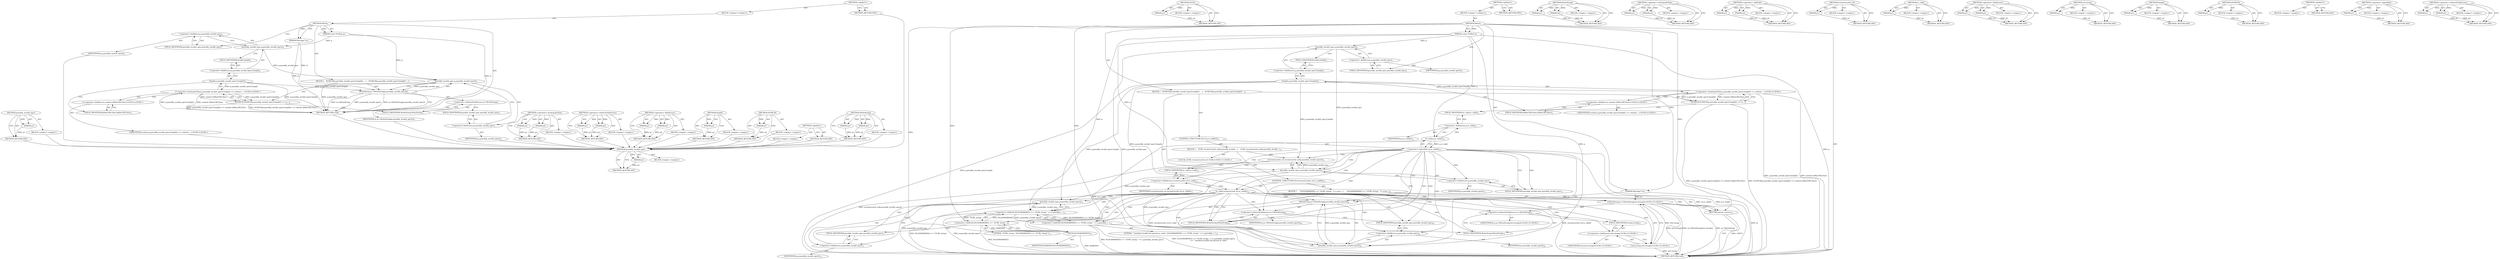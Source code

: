 digraph "&lt;operator&gt;.indirectFieldAccess" {
vulnerable_71 [label=<(METHOD,possibly_invalid_spec)>];
vulnerable_72 [label=<(PARAM,p1)>];
vulnerable_73 [label=<(BLOCK,&lt;empty&gt;,&lt;empty&gt;)>];
vulnerable_74 [label=<(METHOD_RETURN,ANY)>];
vulnerable_6 [label=<(METHOD,&lt;global&gt;)<SUB>1</SUB>>];
vulnerable_7 [label=<(BLOCK,&lt;empty&gt;,&lt;empty&gt;)<SUB>1</SUB>>];
vulnerable_8 [label=<(METHOD,Write)<SUB>1</SUB>>];
vulnerable_9 [label=<(PARAM,Message* m)<SUB>1</SUB>>];
vulnerable_10 [label=<(PARAM,const GURL&amp; p)<SUB>1</SUB>>];
vulnerable_11 [label=<(BLOCK,{
   DCHECK(p.possibly_invalid_spec().length() ...,{
   DCHECK(p.possibly_invalid_spec().length() ...)<SUB>1</SUB>>];
vulnerable_12 [label=<(DCHECK,DCHECK(p.possibly_invalid_spec().length() &lt;= co...)<SUB>2</SUB>>];
vulnerable_13 [label="<(&lt;operator&gt;.lessEqualsThan,p.possibly_invalid_spec().length() &lt;= content::...)<SUB>2</SUB>>"];
vulnerable_14 [label=<(length,p.possibly_invalid_spec().length())<SUB>2</SUB>>];
vulnerable_15 [label=<(&lt;operator&gt;.fieldAccess,p.possibly_invalid_spec().length)<SUB>2</SUB>>];
vulnerable_16 [label=<(possibly_invalid_spec,p.possibly_invalid_spec())<SUB>2</SUB>>];
vulnerable_17 [label=<(&lt;operator&gt;.fieldAccess,p.possibly_invalid_spec)<SUB>2</SUB>>];
vulnerable_18 [label=<(IDENTIFIER,p,p.possibly_invalid_spec())<SUB>2</SUB>>];
vulnerable_19 [label=<(FIELD_IDENTIFIER,possibly_invalid_spec,possibly_invalid_spec)<SUB>2</SUB>>];
vulnerable_20 [label=<(FIELD_IDENTIFIER,length,length)<SUB>2</SUB>>];
vulnerable_21 [label="<(&lt;operator&gt;.fieldAccess,content::kMaxURLChars)<SUB>2</SUB>>"];
vulnerable_22 [label="<(IDENTIFIER,content,p.possibly_invalid_spec().length() &lt;= content::...)<SUB>2</SUB>>"];
vulnerable_23 [label=<(FIELD_IDENTIFIER,kMaxURLChars,kMaxURLChars)<SUB>2</SUB>>];
vulnerable_24 [label=<(WriteString,m-&gt;WriteString(p.possibly_invalid_spec()))<SUB>3</SUB>>];
vulnerable_25 [label=<(&lt;operator&gt;.indirectFieldAccess,m-&gt;WriteString)<SUB>3</SUB>>];
vulnerable_26 [label=<(IDENTIFIER,m,m-&gt;WriteString(p.possibly_invalid_spec()))<SUB>3</SUB>>];
vulnerable_27 [label=<(FIELD_IDENTIFIER,WriteString,WriteString)<SUB>3</SUB>>];
vulnerable_28 [label=<(possibly_invalid_spec,p.possibly_invalid_spec())<SUB>3</SUB>>];
vulnerable_29 [label=<(&lt;operator&gt;.fieldAccess,p.possibly_invalid_spec)<SUB>3</SUB>>];
vulnerable_30 [label=<(IDENTIFIER,p,p.possibly_invalid_spec())<SUB>3</SUB>>];
vulnerable_31 [label=<(FIELD_IDENTIFIER,possibly_invalid_spec,possibly_invalid_spec)<SUB>3</SUB>>];
vulnerable_32 [label=<(METHOD_RETURN,void)<SUB>1</SUB>>];
vulnerable_34 [label=<(METHOD_RETURN,ANY)<SUB>1</SUB>>];
vulnerable_57 [label=<(METHOD,&lt;operator&gt;.lessEqualsThan)>];
vulnerable_58 [label=<(PARAM,p1)>];
vulnerable_59 [label=<(PARAM,p2)>];
vulnerable_60 [label=<(BLOCK,&lt;empty&gt;,&lt;empty&gt;)>];
vulnerable_61 [label=<(METHOD_RETURN,ANY)>];
vulnerable_80 [label=<(METHOD,&lt;operator&gt;.indirectFieldAccess)>];
vulnerable_81 [label=<(PARAM,p1)>];
vulnerable_82 [label=<(PARAM,p2)>];
vulnerable_83 [label=<(BLOCK,&lt;empty&gt;,&lt;empty&gt;)>];
vulnerable_84 [label=<(METHOD_RETURN,ANY)>];
vulnerable_66 [label=<(METHOD,&lt;operator&gt;.fieldAccess)>];
vulnerable_67 [label=<(PARAM,p1)>];
vulnerable_68 [label=<(PARAM,p2)>];
vulnerable_69 [label=<(BLOCK,&lt;empty&gt;,&lt;empty&gt;)>];
vulnerable_70 [label=<(METHOD_RETURN,ANY)>];
vulnerable_62 [label=<(METHOD,length)>];
vulnerable_63 [label=<(PARAM,p1)>];
vulnerable_64 [label=<(BLOCK,&lt;empty&gt;,&lt;empty&gt;)>];
vulnerable_65 [label=<(METHOD_RETURN,ANY)>];
vulnerable_53 [label=<(METHOD,DCHECK)>];
vulnerable_54 [label=<(PARAM,p1)>];
vulnerable_55 [label=<(BLOCK,&lt;empty&gt;,&lt;empty&gt;)>];
vulnerable_56 [label=<(METHOD_RETURN,ANY)>];
vulnerable_47 [label=<(METHOD,&lt;global&gt;)<SUB>1</SUB>>];
vulnerable_48 [label=<(BLOCK,&lt;empty&gt;,&lt;empty&gt;)>];
vulnerable_49 [label=<(METHOD_RETURN,ANY)>];
vulnerable_75 [label=<(METHOD,WriteString)>];
vulnerable_76 [label=<(PARAM,p1)>];
vulnerable_77 [label=<(PARAM,p2)>];
vulnerable_78 [label=<(BLOCK,&lt;empty&gt;,&lt;empty&gt;)>];
vulnerable_79 [label=<(METHOD_RETURN,ANY)>];
fixed_114 [label=<(METHOD,possibly_invalid_spec)>];
fixed_115 [label=<(PARAM,p1)>];
fixed_116 [label=<(BLOCK,&lt;empty&gt;,&lt;empty&gt;)>];
fixed_117 [label=<(METHOD_RETURN,ANY)>];
fixed_135 [label=<(METHOD,DLOG)>];
fixed_136 [label=<(PARAM,p1)>];
fixed_137 [label=<(BLOCK,&lt;empty&gt;,&lt;empty&gt;)>];
fixed_138 [label=<(METHOD_RETURN,ANY)>];
fixed_6 [label=<(METHOD,&lt;global&gt;)<SUB>1</SUB>>];
fixed_7 [label=<(BLOCK,&lt;empty&gt;,&lt;empty&gt;)<SUB>1</SUB>>];
fixed_8 [label=<(METHOD,Write)<SUB>1</SUB>>];
fixed_9 [label=<(PARAM,Message* m)<SUB>1</SUB>>];
fixed_10 [label=<(PARAM,const GURL&amp; p)<SUB>1</SUB>>];
fixed_11 [label=<(BLOCK,{
   DCHECK(p.possibly_invalid_spec().length() ...,{
   DCHECK(p.possibly_invalid_spec().length() ...)<SUB>1</SUB>>];
fixed_12 [label=<(DCHECK,DCHECK(p.possibly_invalid_spec().length() &lt;= co...)<SUB>2</SUB>>];
fixed_13 [label="<(&lt;operator&gt;.lessEqualsThan,p.possibly_invalid_spec().length() &lt;= content::...)<SUB>2</SUB>>"];
fixed_14 [label=<(length,p.possibly_invalid_spec().length())<SUB>2</SUB>>];
fixed_15 [label=<(&lt;operator&gt;.fieldAccess,p.possibly_invalid_spec().length)<SUB>2</SUB>>];
fixed_16 [label=<(possibly_invalid_spec,p.possibly_invalid_spec())<SUB>2</SUB>>];
fixed_17 [label=<(&lt;operator&gt;.fieldAccess,p.possibly_invalid_spec)<SUB>2</SUB>>];
fixed_18 [label=<(IDENTIFIER,p,p.possibly_invalid_spec())<SUB>2</SUB>>];
fixed_19 [label=<(FIELD_IDENTIFIER,possibly_invalid_spec,possibly_invalid_spec)<SUB>2</SUB>>];
fixed_20 [label=<(FIELD_IDENTIFIER,length,length)<SUB>2</SUB>>];
fixed_21 [label="<(&lt;operator&gt;.fieldAccess,content::kMaxURLChars)<SUB>2</SUB>>"];
fixed_22 [label="<(IDENTIFIER,content,p.possibly_invalid_spec().length() &lt;= content::...)<SUB>2</SUB>>"];
fixed_23 [label=<(FIELD_IDENTIFIER,kMaxURLChars,kMaxURLChars)<SUB>2</SUB>>];
fixed_24 [label=<(CONTROL_STRUCTURE,IF,if (!p.is_valid()))<SUB>10</SUB>>];
fixed_25 [label=<(&lt;operator&gt;.logicalNot,!p.is_valid())<SUB>10</SUB>>];
fixed_26 [label=<(is_valid,p.is_valid())<SUB>10</SUB>>];
fixed_27 [label=<(&lt;operator&gt;.fieldAccess,p.is_valid)<SUB>10</SUB>>];
fixed_28 [label=<(IDENTIFIER,p,p.is_valid())<SUB>10</SUB>>];
fixed_29 [label=<(FIELD_IDENTIFIER,is_valid,is_valid)<SUB>10</SUB>>];
fixed_30 [label=<(BLOCK,{
    GURL reconstructed_url(p.possibly_invalid...,{
    GURL reconstructed_url(p.possibly_invalid...)<SUB>10</SUB>>];
fixed_31 [label="<(LOCAL,GURL reconstructed_url: GURL)<SUB>11</SUB>>"];
fixed_32 [label=<(reconstructed_url,reconstructed_url(p.possibly_invalid_spec()))<SUB>11</SUB>>];
fixed_33 [label=<(possibly_invalid_spec,p.possibly_invalid_spec())<SUB>11</SUB>>];
fixed_34 [label=<(&lt;operator&gt;.fieldAccess,p.possibly_invalid_spec)<SUB>11</SUB>>];
fixed_35 [label=<(IDENTIFIER,p,p.possibly_invalid_spec())<SUB>11</SUB>>];
fixed_36 [label=<(FIELD_IDENTIFIER,possibly_invalid_spec,possibly_invalid_spec)<SUB>11</SUB>>];
fixed_37 [label=<(CONTROL_STRUCTURE,IF,if (reconstructed_url.is_valid()))<SUB>12</SUB>>];
fixed_38 [label=<(is_valid,reconstructed_url.is_valid())<SUB>12</SUB>>];
fixed_39 [label=<(&lt;operator&gt;.fieldAccess,reconstructed_url.is_valid)<SUB>12</SUB>>];
fixed_40 [label=<(IDENTIFIER,reconstructed_url,reconstructed_url.is_valid())<SUB>12</SUB>>];
fixed_41 [label=<(FIELD_IDENTIFIER,is_valid,is_valid)<SUB>12</SUB>>];
fixed_42 [label=<(BLOCK,{
      DLOG(WARNING) &lt;&lt; &quot;GURL string &quot; &lt;&lt; p.po...,{
      DLOG(WARNING) &lt;&lt; &quot;GURL string &quot; &lt;&lt; p.po...)<SUB>12</SUB>>];
fixed_43 [label=<(&lt;operator&gt;.shiftLeft,DLOG(WARNING) &lt;&lt; &quot;GURL string &quot; &lt;&lt; p.possibly_i...)<SUB>13</SUB>>];
fixed_44 [label=<(&lt;operator&gt;.shiftLeft,DLOG(WARNING) &lt;&lt; &quot;GURL string &quot; &lt;&lt; p.possibly_i...)<SUB>13</SUB>>];
fixed_45 [label=<(&lt;operator&gt;.shiftLeft,DLOG(WARNING) &lt;&lt; &quot;GURL string &quot;)<SUB>13</SUB>>];
fixed_46 [label=<(DLOG,DLOG(WARNING))<SUB>13</SUB>>];
fixed_47 [label=<(IDENTIFIER,WARNING,DLOG(WARNING))<SUB>13</SUB>>];
fixed_48 [label=<(LITERAL,&quot;GURL string &quot;,DLOG(WARNING) &lt;&lt; &quot;GURL string &quot;)<SUB>13</SUB>>];
fixed_49 [label=<(possibly_invalid_spec,p.possibly_invalid_spec())<SUB>13</SUB>>];
fixed_50 [label=<(&lt;operator&gt;.fieldAccess,p.possibly_invalid_spec)<SUB>13</SUB>>];
fixed_51 [label=<(IDENTIFIER,p,p.possibly_invalid_spec())<SUB>13</SUB>>];
fixed_52 [label=<(FIELD_IDENTIFIER,possibly_invalid_spec,possibly_invalid_spec)<SUB>13</SUB>>];
fixed_53 [label=<(LITERAL,&quot; (marked invalid) but parsed as valid.&quot;,DLOG(WARNING) &lt;&lt; &quot;GURL string &quot; &lt;&lt; p.possibly_i...)<SUB>14</SUB>>];
fixed_54 [label="<(WriteString,m-&gt;WriteString(std::string()))<SUB>15</SUB>>"];
fixed_55 [label=<(&lt;operator&gt;.indirectFieldAccess,m-&gt;WriteString)<SUB>15</SUB>>];
fixed_56 [label="<(IDENTIFIER,m,m-&gt;WriteString(std::string()))<SUB>15</SUB>>"];
fixed_57 [label=<(FIELD_IDENTIFIER,WriteString,WriteString)<SUB>15</SUB>>];
fixed_58 [label="<(std.string,std::string())<SUB>15</SUB>>"];
fixed_59 [label="<(&lt;operator&gt;.fieldAccess,std::string)<SUB>15</SUB>>"];
fixed_60 [label="<(IDENTIFIER,std,std::string())<SUB>15</SUB>>"];
fixed_61 [label=<(FIELD_IDENTIFIER,string,string)<SUB>15</SUB>>];
fixed_62 [label=<(RETURN,return;,return;)<SUB>16</SUB>>];
fixed_63 [label=<(WriteString,m-&gt;WriteString(p.possibly_invalid_spec()))<SUB>20</SUB>>];
fixed_64 [label=<(&lt;operator&gt;.indirectFieldAccess,m-&gt;WriteString)<SUB>20</SUB>>];
fixed_65 [label=<(IDENTIFIER,m,m-&gt;WriteString(p.possibly_invalid_spec()))<SUB>20</SUB>>];
fixed_66 [label=<(FIELD_IDENTIFIER,WriteString,WriteString)<SUB>20</SUB>>];
fixed_67 [label=<(possibly_invalid_spec,p.possibly_invalid_spec())<SUB>20</SUB>>];
fixed_68 [label=<(&lt;operator&gt;.fieldAccess,p.possibly_invalid_spec)<SUB>20</SUB>>];
fixed_69 [label=<(IDENTIFIER,p,p.possibly_invalid_spec())<SUB>20</SUB>>];
fixed_70 [label=<(FIELD_IDENTIFIER,possibly_invalid_spec,possibly_invalid_spec)<SUB>20</SUB>>];
fixed_71 [label=<(METHOD_RETURN,void)<SUB>1</SUB>>];
fixed_73 [label=<(METHOD_RETURN,ANY)<SUB>1</SUB>>];
fixed_139 [label=<(METHOD,WriteString)>];
fixed_140 [label=<(PARAM,p1)>];
fixed_141 [label=<(PARAM,p2)>];
fixed_142 [label=<(BLOCK,&lt;empty&gt;,&lt;empty&gt;)>];
fixed_143 [label=<(METHOD_RETURN,ANY)>];
fixed_100 [label=<(METHOD,&lt;operator&gt;.lessEqualsThan)>];
fixed_101 [label=<(PARAM,p1)>];
fixed_102 [label=<(PARAM,p2)>];
fixed_103 [label=<(BLOCK,&lt;empty&gt;,&lt;empty&gt;)>];
fixed_104 [label=<(METHOD_RETURN,ANY)>];
fixed_130 [label=<(METHOD,&lt;operator&gt;.shiftLeft)>];
fixed_131 [label=<(PARAM,p1)>];
fixed_132 [label=<(PARAM,p2)>];
fixed_133 [label=<(BLOCK,&lt;empty&gt;,&lt;empty&gt;)>];
fixed_134 [label=<(METHOD_RETURN,ANY)>];
fixed_126 [label=<(METHOD,reconstructed_url)>];
fixed_127 [label=<(PARAM,p1)>];
fixed_128 [label=<(BLOCK,&lt;empty&gt;,&lt;empty&gt;)>];
fixed_129 [label=<(METHOD_RETURN,ANY)>];
fixed_122 [label=<(METHOD,is_valid)>];
fixed_123 [label=<(PARAM,p1)>];
fixed_124 [label=<(BLOCK,&lt;empty&gt;,&lt;empty&gt;)>];
fixed_125 [label=<(METHOD_RETURN,ANY)>];
fixed_109 [label=<(METHOD,&lt;operator&gt;.fieldAccess)>];
fixed_110 [label=<(PARAM,p1)>];
fixed_111 [label=<(PARAM,p2)>];
fixed_112 [label=<(BLOCK,&lt;empty&gt;,&lt;empty&gt;)>];
fixed_113 [label=<(METHOD_RETURN,ANY)>];
fixed_149 [label=<(METHOD,std.string)>];
fixed_150 [label=<(PARAM,p1)>];
fixed_151 [label=<(BLOCK,&lt;empty&gt;,&lt;empty&gt;)>];
fixed_152 [label=<(METHOD_RETURN,ANY)>];
fixed_105 [label=<(METHOD,length)>];
fixed_106 [label=<(PARAM,p1)>];
fixed_107 [label=<(BLOCK,&lt;empty&gt;,&lt;empty&gt;)>];
fixed_108 [label=<(METHOD_RETURN,ANY)>];
fixed_96 [label=<(METHOD,DCHECK)>];
fixed_97 [label=<(PARAM,p1)>];
fixed_98 [label=<(BLOCK,&lt;empty&gt;,&lt;empty&gt;)>];
fixed_99 [label=<(METHOD_RETURN,ANY)>];
fixed_90 [label=<(METHOD,&lt;global&gt;)<SUB>1</SUB>>];
fixed_91 [label=<(BLOCK,&lt;empty&gt;,&lt;empty&gt;)>];
fixed_92 [label=<(METHOD_RETURN,ANY)>];
fixed_118 [label=<(METHOD,&lt;operator&gt;.logicalNot)>];
fixed_119 [label=<(PARAM,p1)>];
fixed_120 [label=<(BLOCK,&lt;empty&gt;,&lt;empty&gt;)>];
fixed_121 [label=<(METHOD_RETURN,ANY)>];
fixed_144 [label=<(METHOD,&lt;operator&gt;.indirectFieldAccess)>];
fixed_145 [label=<(PARAM,p1)>];
fixed_146 [label=<(PARAM,p2)>];
fixed_147 [label=<(BLOCK,&lt;empty&gt;,&lt;empty&gt;)>];
fixed_148 [label=<(METHOD_RETURN,ANY)>];
vulnerable_71 -> vulnerable_72  [key=0, label="AST: "];
vulnerable_71 -> vulnerable_72  [key=1, label="DDG: "];
vulnerable_71 -> vulnerable_73  [key=0, label="AST: "];
vulnerable_71 -> vulnerable_74  [key=0, label="AST: "];
vulnerable_71 -> vulnerable_74  [key=1, label="CFG: "];
vulnerable_72 -> vulnerable_74  [key=0, label="DDG: p1"];
vulnerable_73 -> fixed_114  [key=0];
vulnerable_74 -> fixed_114  [key=0];
vulnerable_6 -> vulnerable_7  [key=0, label="AST: "];
vulnerable_6 -> vulnerable_34  [key=0, label="AST: "];
vulnerable_6 -> vulnerable_34  [key=1, label="CFG: "];
vulnerable_7 -> vulnerable_8  [key=0, label="AST: "];
vulnerable_8 -> vulnerable_9  [key=0, label="AST: "];
vulnerable_8 -> vulnerable_9  [key=1, label="DDG: "];
vulnerable_8 -> vulnerable_10  [key=0, label="AST: "];
vulnerable_8 -> vulnerable_10  [key=1, label="DDG: "];
vulnerable_8 -> vulnerable_11  [key=0, label="AST: "];
vulnerable_8 -> vulnerable_32  [key=0, label="AST: "];
vulnerable_8 -> vulnerable_19  [key=0, label="CFG: "];
vulnerable_9 -> vulnerable_32  [key=0, label="DDG: m"];
vulnerable_9 -> vulnerable_24  [key=0, label="DDG: m"];
vulnerable_10 -> vulnerable_32  [key=0, label="DDG: p"];
vulnerable_10 -> vulnerable_28  [key=0, label="DDG: p"];
vulnerable_10 -> vulnerable_16  [key=0, label="DDG: p"];
vulnerable_11 -> vulnerable_12  [key=0, label="AST: "];
vulnerable_11 -> vulnerable_24  [key=0, label="AST: "];
vulnerable_12 -> vulnerable_13  [key=0, label="AST: "];
vulnerable_12 -> vulnerable_27  [key=0, label="CFG: "];
vulnerable_12 -> vulnerable_32  [key=0, label="DDG: p.possibly_invalid_spec().length() &lt;= content::kMaxURLChars"];
vulnerable_12 -> vulnerable_32  [key=1, label="DDG: DCHECK(p.possibly_invalid_spec().length() &lt;= content::kMaxURLChars)"];
vulnerable_13 -> vulnerable_14  [key=0, label="AST: "];
vulnerable_13 -> vulnerable_21  [key=0, label="AST: "];
vulnerable_13 -> vulnerable_12  [key=0, label="CFG: "];
vulnerable_13 -> vulnerable_12  [key=1, label="DDG: p.possibly_invalid_spec().length()"];
vulnerable_13 -> vulnerable_12  [key=2, label="DDG: content::kMaxURLChars"];
vulnerable_13 -> vulnerable_32  [key=0, label="DDG: p.possibly_invalid_spec().length()"];
vulnerable_13 -> vulnerable_32  [key=1, label="DDG: content::kMaxURLChars"];
vulnerable_14 -> vulnerable_15  [key=0, label="AST: "];
vulnerable_14 -> vulnerable_23  [key=0, label="CFG: "];
vulnerable_14 -> vulnerable_32  [key=0, label="DDG: p.possibly_invalid_spec().length"];
vulnerable_14 -> vulnerable_24  [key=0, label="DDG: p.possibly_invalid_spec().length"];
vulnerable_14 -> vulnerable_13  [key=0, label="DDG: p.possibly_invalid_spec().length"];
vulnerable_15 -> vulnerable_16  [key=0, label="AST: "];
vulnerable_15 -> vulnerable_20  [key=0, label="AST: "];
vulnerable_15 -> vulnerable_14  [key=0, label="CFG: "];
vulnerable_16 -> vulnerable_17  [key=0, label="AST: "];
vulnerable_16 -> vulnerable_20  [key=0, label="CFG: "];
vulnerable_16 -> vulnerable_28  [key=0, label="DDG: p.possibly_invalid_spec"];
vulnerable_17 -> vulnerable_18  [key=0, label="AST: "];
vulnerable_17 -> vulnerable_19  [key=0, label="AST: "];
vulnerable_17 -> vulnerable_16  [key=0, label="CFG: "];
vulnerable_18 -> fixed_114  [key=0];
vulnerable_19 -> vulnerable_17  [key=0, label="CFG: "];
vulnerable_20 -> vulnerable_15  [key=0, label="CFG: "];
vulnerable_21 -> vulnerable_22  [key=0, label="AST: "];
vulnerable_21 -> vulnerable_23  [key=0, label="AST: "];
vulnerable_21 -> vulnerable_13  [key=0, label="CFG: "];
vulnerable_22 -> fixed_114  [key=0];
vulnerable_23 -> vulnerable_21  [key=0, label="CFG: "];
vulnerable_24 -> vulnerable_25  [key=0, label="AST: "];
vulnerable_24 -> vulnerable_28  [key=0, label="AST: "];
vulnerable_24 -> vulnerable_32  [key=0, label="CFG: "];
vulnerable_24 -> vulnerable_32  [key=1, label="DDG: m-&gt;WriteString"];
vulnerable_24 -> vulnerable_32  [key=2, label="DDG: p.possibly_invalid_spec()"];
vulnerable_24 -> vulnerable_32  [key=3, label="DDG: m-&gt;WriteString(p.possibly_invalid_spec())"];
vulnerable_25 -> vulnerable_26  [key=0, label="AST: "];
vulnerable_25 -> vulnerable_27  [key=0, label="AST: "];
vulnerable_25 -> vulnerable_31  [key=0, label="CFG: "];
vulnerable_26 -> fixed_114  [key=0];
vulnerable_27 -> vulnerable_25  [key=0, label="CFG: "];
vulnerable_28 -> vulnerable_29  [key=0, label="AST: "];
vulnerable_28 -> vulnerable_24  [key=0, label="CFG: "];
vulnerable_28 -> vulnerable_24  [key=1, label="DDG: p.possibly_invalid_spec"];
vulnerable_28 -> vulnerable_32  [key=0, label="DDG: p.possibly_invalid_spec"];
vulnerable_29 -> vulnerable_30  [key=0, label="AST: "];
vulnerable_29 -> vulnerable_31  [key=0, label="AST: "];
vulnerable_29 -> vulnerable_28  [key=0, label="CFG: "];
vulnerable_30 -> fixed_114  [key=0];
vulnerable_31 -> vulnerable_29  [key=0, label="CFG: "];
vulnerable_32 -> fixed_114  [key=0];
vulnerable_34 -> fixed_114  [key=0];
vulnerable_57 -> vulnerable_58  [key=0, label="AST: "];
vulnerable_57 -> vulnerable_58  [key=1, label="DDG: "];
vulnerable_57 -> vulnerable_60  [key=0, label="AST: "];
vulnerable_57 -> vulnerable_59  [key=0, label="AST: "];
vulnerable_57 -> vulnerable_59  [key=1, label="DDG: "];
vulnerable_57 -> vulnerable_61  [key=0, label="AST: "];
vulnerable_57 -> vulnerable_61  [key=1, label="CFG: "];
vulnerable_58 -> vulnerable_61  [key=0, label="DDG: p1"];
vulnerable_59 -> vulnerable_61  [key=0, label="DDG: p2"];
vulnerable_60 -> fixed_114  [key=0];
vulnerable_61 -> fixed_114  [key=0];
vulnerable_80 -> vulnerable_81  [key=0, label="AST: "];
vulnerable_80 -> vulnerable_81  [key=1, label="DDG: "];
vulnerable_80 -> vulnerable_83  [key=0, label="AST: "];
vulnerable_80 -> vulnerable_82  [key=0, label="AST: "];
vulnerable_80 -> vulnerable_82  [key=1, label="DDG: "];
vulnerable_80 -> vulnerable_84  [key=0, label="AST: "];
vulnerable_80 -> vulnerable_84  [key=1, label="CFG: "];
vulnerable_81 -> vulnerable_84  [key=0, label="DDG: p1"];
vulnerable_82 -> vulnerable_84  [key=0, label="DDG: p2"];
vulnerable_83 -> fixed_114  [key=0];
vulnerable_84 -> fixed_114  [key=0];
vulnerable_66 -> vulnerable_67  [key=0, label="AST: "];
vulnerable_66 -> vulnerable_67  [key=1, label="DDG: "];
vulnerable_66 -> vulnerable_69  [key=0, label="AST: "];
vulnerable_66 -> vulnerable_68  [key=0, label="AST: "];
vulnerable_66 -> vulnerable_68  [key=1, label="DDG: "];
vulnerable_66 -> vulnerable_70  [key=0, label="AST: "];
vulnerable_66 -> vulnerable_70  [key=1, label="CFG: "];
vulnerable_67 -> vulnerable_70  [key=0, label="DDG: p1"];
vulnerable_68 -> vulnerable_70  [key=0, label="DDG: p2"];
vulnerable_69 -> fixed_114  [key=0];
vulnerable_70 -> fixed_114  [key=0];
vulnerable_62 -> vulnerable_63  [key=0, label="AST: "];
vulnerable_62 -> vulnerable_63  [key=1, label="DDG: "];
vulnerable_62 -> vulnerable_64  [key=0, label="AST: "];
vulnerable_62 -> vulnerable_65  [key=0, label="AST: "];
vulnerable_62 -> vulnerable_65  [key=1, label="CFG: "];
vulnerable_63 -> vulnerable_65  [key=0, label="DDG: p1"];
vulnerable_64 -> fixed_114  [key=0];
vulnerable_65 -> fixed_114  [key=0];
vulnerable_53 -> vulnerable_54  [key=0, label="AST: "];
vulnerable_53 -> vulnerable_54  [key=1, label="DDG: "];
vulnerable_53 -> vulnerable_55  [key=0, label="AST: "];
vulnerable_53 -> vulnerable_56  [key=0, label="AST: "];
vulnerable_53 -> vulnerable_56  [key=1, label="CFG: "];
vulnerable_54 -> vulnerable_56  [key=0, label="DDG: p1"];
vulnerable_55 -> fixed_114  [key=0];
vulnerable_56 -> fixed_114  [key=0];
vulnerable_47 -> vulnerable_48  [key=0, label="AST: "];
vulnerable_47 -> vulnerable_49  [key=0, label="AST: "];
vulnerable_47 -> vulnerable_49  [key=1, label="CFG: "];
vulnerable_48 -> fixed_114  [key=0];
vulnerable_49 -> fixed_114  [key=0];
vulnerable_75 -> vulnerable_76  [key=0, label="AST: "];
vulnerable_75 -> vulnerable_76  [key=1, label="DDG: "];
vulnerable_75 -> vulnerable_78  [key=0, label="AST: "];
vulnerable_75 -> vulnerable_77  [key=0, label="AST: "];
vulnerable_75 -> vulnerable_77  [key=1, label="DDG: "];
vulnerable_75 -> vulnerable_79  [key=0, label="AST: "];
vulnerable_75 -> vulnerable_79  [key=1, label="CFG: "];
vulnerable_76 -> vulnerable_79  [key=0, label="DDG: p1"];
vulnerable_77 -> vulnerable_79  [key=0, label="DDG: p2"];
vulnerable_78 -> fixed_114  [key=0];
vulnerable_79 -> fixed_114  [key=0];
fixed_114 -> fixed_115  [key=0, label="AST: "];
fixed_114 -> fixed_115  [key=1, label="DDG: "];
fixed_114 -> fixed_116  [key=0, label="AST: "];
fixed_114 -> fixed_117  [key=0, label="AST: "];
fixed_114 -> fixed_117  [key=1, label="CFG: "];
fixed_115 -> fixed_117  [key=0, label="DDG: p1"];
fixed_135 -> fixed_136  [key=0, label="AST: "];
fixed_135 -> fixed_136  [key=1, label="DDG: "];
fixed_135 -> fixed_137  [key=0, label="AST: "];
fixed_135 -> fixed_138  [key=0, label="AST: "];
fixed_135 -> fixed_138  [key=1, label="CFG: "];
fixed_136 -> fixed_138  [key=0, label="DDG: p1"];
fixed_6 -> fixed_7  [key=0, label="AST: "];
fixed_6 -> fixed_73  [key=0, label="AST: "];
fixed_6 -> fixed_73  [key=1, label="CFG: "];
fixed_7 -> fixed_8  [key=0, label="AST: "];
fixed_8 -> fixed_9  [key=0, label="AST: "];
fixed_8 -> fixed_9  [key=1, label="DDG: "];
fixed_8 -> fixed_10  [key=0, label="AST: "];
fixed_8 -> fixed_10  [key=1, label="DDG: "];
fixed_8 -> fixed_11  [key=0, label="AST: "];
fixed_8 -> fixed_71  [key=0, label="AST: "];
fixed_8 -> fixed_19  [key=0, label="CFG: "];
fixed_8 -> fixed_62  [key=0, label="DDG: "];
fixed_8 -> fixed_43  [key=0, label="DDG: "];
fixed_8 -> fixed_45  [key=0, label="DDG: "];
fixed_8 -> fixed_46  [key=0, label="DDG: "];
fixed_9 -> fixed_71  [key=0, label="DDG: m"];
fixed_9 -> fixed_63  [key=0, label="DDG: m"];
fixed_9 -> fixed_54  [key=0, label="DDG: m"];
fixed_10 -> fixed_71  [key=0, label="DDG: p"];
fixed_10 -> fixed_67  [key=0, label="DDG: p"];
fixed_10 -> fixed_26  [key=0, label="DDG: p"];
fixed_10 -> fixed_33  [key=0, label="DDG: p"];
fixed_10 -> fixed_16  [key=0, label="DDG: p"];
fixed_10 -> fixed_49  [key=0, label="DDG: p"];
fixed_11 -> fixed_12  [key=0, label="AST: "];
fixed_11 -> fixed_24  [key=0, label="AST: "];
fixed_11 -> fixed_63  [key=0, label="AST: "];
fixed_12 -> fixed_13  [key=0, label="AST: "];
fixed_12 -> fixed_29  [key=0, label="CFG: "];
fixed_12 -> fixed_71  [key=0, label="DDG: p.possibly_invalid_spec().length() &lt;= content::kMaxURLChars"];
fixed_12 -> fixed_71  [key=1, label="DDG: DCHECK(p.possibly_invalid_spec().length() &lt;= content::kMaxURLChars)"];
fixed_13 -> fixed_14  [key=0, label="AST: "];
fixed_13 -> fixed_21  [key=0, label="AST: "];
fixed_13 -> fixed_12  [key=0, label="CFG: "];
fixed_13 -> fixed_12  [key=1, label="DDG: p.possibly_invalid_spec().length()"];
fixed_13 -> fixed_12  [key=2, label="DDG: content::kMaxURLChars"];
fixed_13 -> fixed_71  [key=0, label="DDG: p.possibly_invalid_spec().length()"];
fixed_13 -> fixed_71  [key=1, label="DDG: content::kMaxURLChars"];
fixed_14 -> fixed_15  [key=0, label="AST: "];
fixed_14 -> fixed_23  [key=0, label="CFG: "];
fixed_14 -> fixed_71  [key=0, label="DDG: p.possibly_invalid_spec().length"];
fixed_14 -> fixed_63  [key=0, label="DDG: p.possibly_invalid_spec().length"];
fixed_14 -> fixed_13  [key=0, label="DDG: p.possibly_invalid_spec().length"];
fixed_14 -> fixed_32  [key=0, label="DDG: p.possibly_invalid_spec().length"];
fixed_14 -> fixed_44  [key=0, label="DDG: p.possibly_invalid_spec().length"];
fixed_15 -> fixed_16  [key=0, label="AST: "];
fixed_15 -> fixed_20  [key=0, label="AST: "];
fixed_15 -> fixed_14  [key=0, label="CFG: "];
fixed_16 -> fixed_17  [key=0, label="AST: "];
fixed_16 -> fixed_20  [key=0, label="CFG: "];
fixed_16 -> fixed_67  [key=0, label="DDG: p.possibly_invalid_spec"];
fixed_16 -> fixed_33  [key=0, label="DDG: p.possibly_invalid_spec"];
fixed_17 -> fixed_18  [key=0, label="AST: "];
fixed_17 -> fixed_19  [key=0, label="AST: "];
fixed_17 -> fixed_16  [key=0, label="CFG: "];
fixed_19 -> fixed_17  [key=0, label="CFG: "];
fixed_20 -> fixed_15  [key=0, label="CFG: "];
fixed_21 -> fixed_22  [key=0, label="AST: "];
fixed_21 -> fixed_23  [key=0, label="AST: "];
fixed_21 -> fixed_13  [key=0, label="CFG: "];
fixed_23 -> fixed_21  [key=0, label="CFG: "];
fixed_24 -> fixed_25  [key=0, label="AST: "];
fixed_24 -> fixed_30  [key=0, label="AST: "];
fixed_25 -> fixed_26  [key=0, label="AST: "];
fixed_25 -> fixed_36  [key=0, label="CFG: "];
fixed_25 -> fixed_36  [key=1, label="CDG: "];
fixed_25 -> fixed_66  [key=0, label="CFG: "];
fixed_25 -> fixed_66  [key=1, label="CDG: "];
fixed_25 -> fixed_71  [key=0, label="DDG: p.is_valid()"];
fixed_25 -> fixed_71  [key=1, label="DDG: !p.is_valid()"];
fixed_25 -> fixed_34  [key=0, label="CDG: "];
fixed_25 -> fixed_32  [key=0, label="CDG: "];
fixed_25 -> fixed_68  [key=0, label="CDG: "];
fixed_25 -> fixed_33  [key=0, label="CDG: "];
fixed_25 -> fixed_64  [key=0, label="CDG: "];
fixed_25 -> fixed_38  [key=0, label="CDG: "];
fixed_25 -> fixed_67  [key=0, label="CDG: "];
fixed_25 -> fixed_41  [key=0, label="CDG: "];
fixed_25 -> fixed_70  [key=0, label="CDG: "];
fixed_25 -> fixed_63  [key=0, label="CDG: "];
fixed_25 -> fixed_39  [key=0, label="CDG: "];
fixed_26 -> fixed_27  [key=0, label="AST: "];
fixed_26 -> fixed_25  [key=0, label="CFG: "];
fixed_26 -> fixed_25  [key=1, label="DDG: p.is_valid"];
fixed_26 -> fixed_71  [key=0, label="DDG: p.is_valid"];
fixed_27 -> fixed_28  [key=0, label="AST: "];
fixed_27 -> fixed_29  [key=0, label="AST: "];
fixed_27 -> fixed_26  [key=0, label="CFG: "];
fixed_29 -> fixed_27  [key=0, label="CFG: "];
fixed_30 -> fixed_31  [key=0, label="AST: "];
fixed_30 -> fixed_32  [key=0, label="AST: "];
fixed_30 -> fixed_37  [key=0, label="AST: "];
fixed_32 -> fixed_33  [key=0, label="AST: "];
fixed_32 -> fixed_41  [key=0, label="CFG: "];
fixed_32 -> fixed_71  [key=0, label="DDG: reconstructed_url(p.possibly_invalid_spec())"];
fixed_33 -> fixed_34  [key=0, label="AST: "];
fixed_33 -> fixed_32  [key=0, label="CFG: "];
fixed_33 -> fixed_32  [key=1, label="DDG: p.possibly_invalid_spec"];
fixed_33 -> fixed_67  [key=0, label="DDG: p.possibly_invalid_spec"];
fixed_33 -> fixed_49  [key=0, label="DDG: p.possibly_invalid_spec"];
fixed_34 -> fixed_35  [key=0, label="AST: "];
fixed_34 -> fixed_36  [key=0, label="AST: "];
fixed_34 -> fixed_33  [key=0, label="CFG: "];
fixed_36 -> fixed_34  [key=0, label="CFG: "];
fixed_37 -> fixed_38  [key=0, label="AST: "];
fixed_37 -> fixed_42  [key=0, label="AST: "];
fixed_38 -> fixed_39  [key=0, label="AST: "];
fixed_38 -> fixed_46  [key=0, label="CFG: "];
fixed_38 -> fixed_46  [key=1, label="CDG: "];
fixed_38 -> fixed_66  [key=0, label="CFG: "];
fixed_38 -> fixed_66  [key=1, label="CDG: "];
fixed_38 -> fixed_71  [key=0, label="DDG: reconstructed_url.is_valid"];
fixed_38 -> fixed_71  [key=1, label="DDG: reconstructed_url.is_valid()"];
fixed_38 -> fixed_58  [key=0, label="CDG: "];
fixed_38 -> fixed_68  [key=0, label="CDG: "];
fixed_38 -> fixed_49  [key=0, label="CDG: "];
fixed_38 -> fixed_61  [key=0, label="CDG: "];
fixed_38 -> fixed_64  [key=0, label="CDG: "];
fixed_38 -> fixed_57  [key=0, label="CDG: "];
fixed_38 -> fixed_52  [key=0, label="CDG: "];
fixed_38 -> fixed_67  [key=0, label="CDG: "];
fixed_38 -> fixed_70  [key=0, label="CDG: "];
fixed_38 -> fixed_45  [key=0, label="CDG: "];
fixed_38 -> fixed_63  [key=0, label="CDG: "];
fixed_38 -> fixed_50  [key=0, label="CDG: "];
fixed_38 -> fixed_59  [key=0, label="CDG: "];
fixed_38 -> fixed_44  [key=0, label="CDG: "];
fixed_38 -> fixed_55  [key=0, label="CDG: "];
fixed_38 -> fixed_54  [key=0, label="CDG: "];
fixed_38 -> fixed_62  [key=0, label="CDG: "];
fixed_38 -> fixed_43  [key=0, label="CDG: "];
fixed_39 -> fixed_40  [key=0, label="AST: "];
fixed_39 -> fixed_41  [key=0, label="AST: "];
fixed_39 -> fixed_38  [key=0, label="CFG: "];
fixed_41 -> fixed_39  [key=0, label="CFG: "];
fixed_42 -> fixed_43  [key=0, label="AST: "];
fixed_42 -> fixed_54  [key=0, label="AST: "];
fixed_42 -> fixed_62  [key=0, label="AST: "];
fixed_43 -> fixed_44  [key=0, label="AST: "];
fixed_43 -> fixed_53  [key=0, label="AST: "];
fixed_43 -> fixed_57  [key=0, label="CFG: "];
fixed_43 -> fixed_71  [key=0, label="DDG: DLOG(WARNING) &lt;&lt; &quot;GURL string &quot; &lt;&lt; p.possibly_invalid_spec()"];
fixed_43 -> fixed_71  [key=1, label="DDG: DLOG(WARNING) &lt;&lt; &quot;GURL string &quot; &lt;&lt; p.possibly_invalid_spec()
                    &lt;&lt; &quot; (marked invalid) but parsed as valid.&quot;"];
fixed_44 -> fixed_45  [key=0, label="AST: "];
fixed_44 -> fixed_49  [key=0, label="AST: "];
fixed_44 -> fixed_43  [key=0, label="CFG: "];
fixed_44 -> fixed_43  [key=1, label="DDG: DLOG(WARNING) &lt;&lt; &quot;GURL string &quot;"];
fixed_44 -> fixed_43  [key=2, label="DDG: p.possibly_invalid_spec()"];
fixed_44 -> fixed_71  [key=0, label="DDG: DLOG(WARNING) &lt;&lt; &quot;GURL string &quot;"];
fixed_44 -> fixed_71  [key=1, label="DDG: p.possibly_invalid_spec()"];
fixed_45 -> fixed_46  [key=0, label="AST: "];
fixed_45 -> fixed_48  [key=0, label="AST: "];
fixed_45 -> fixed_52  [key=0, label="CFG: "];
fixed_45 -> fixed_71  [key=0, label="DDG: DLOG(WARNING)"];
fixed_45 -> fixed_44  [key=0, label="DDG: DLOG(WARNING)"];
fixed_45 -> fixed_44  [key=1, label="DDG: &quot;GURL string &quot;"];
fixed_46 -> fixed_47  [key=0, label="AST: "];
fixed_46 -> fixed_45  [key=0, label="CFG: "];
fixed_46 -> fixed_45  [key=1, label="DDG: WARNING"];
fixed_46 -> fixed_71  [key=0, label="DDG: WARNING"];
fixed_49 -> fixed_50  [key=0, label="AST: "];
fixed_49 -> fixed_44  [key=0, label="CFG: "];
fixed_49 -> fixed_44  [key=1, label="DDG: p.possibly_invalid_spec"];
fixed_49 -> fixed_71  [key=0, label="DDG: p.possibly_invalid_spec"];
fixed_50 -> fixed_51  [key=0, label="AST: "];
fixed_50 -> fixed_52  [key=0, label="AST: "];
fixed_50 -> fixed_49  [key=0, label="CFG: "];
fixed_52 -> fixed_50  [key=0, label="CFG: "];
fixed_54 -> fixed_55  [key=0, label="AST: "];
fixed_54 -> fixed_58  [key=0, label="AST: "];
fixed_54 -> fixed_62  [key=0, label="CFG: "];
fixed_54 -> fixed_71  [key=0, label="DDG: m-&gt;WriteString"];
fixed_54 -> fixed_71  [key=1, label="DDG: std::string()"];
fixed_54 -> fixed_71  [key=2, label="DDG: m-&gt;WriteString(std::string())"];
fixed_55 -> fixed_56  [key=0, label="AST: "];
fixed_55 -> fixed_57  [key=0, label="AST: "];
fixed_55 -> fixed_61  [key=0, label="CFG: "];
fixed_57 -> fixed_55  [key=0, label="CFG: "];
fixed_58 -> fixed_59  [key=0, label="AST: "];
fixed_58 -> fixed_54  [key=0, label="CFG: "];
fixed_58 -> fixed_54  [key=1, label="DDG: std::string"];
fixed_58 -> fixed_71  [key=0, label="DDG: std::string"];
fixed_59 -> fixed_60  [key=0, label="AST: "];
fixed_59 -> fixed_61  [key=0, label="AST: "];
fixed_59 -> fixed_58  [key=0, label="CFG: "];
fixed_61 -> fixed_59  [key=0, label="CFG: "];
fixed_62 -> fixed_71  [key=0, label="CFG: "];
fixed_62 -> fixed_71  [key=1, label="DDG: &lt;RET&gt;"];
fixed_63 -> fixed_64  [key=0, label="AST: "];
fixed_63 -> fixed_67  [key=0, label="AST: "];
fixed_63 -> fixed_71  [key=0, label="CFG: "];
fixed_64 -> fixed_65  [key=0, label="AST: "];
fixed_64 -> fixed_66  [key=0, label="AST: "];
fixed_64 -> fixed_70  [key=0, label="CFG: "];
fixed_66 -> fixed_64  [key=0, label="CFG: "];
fixed_67 -> fixed_68  [key=0, label="AST: "];
fixed_67 -> fixed_63  [key=0, label="CFG: "];
fixed_67 -> fixed_63  [key=1, label="DDG: p.possibly_invalid_spec"];
fixed_68 -> fixed_69  [key=0, label="AST: "];
fixed_68 -> fixed_70  [key=0, label="AST: "];
fixed_68 -> fixed_67  [key=0, label="CFG: "];
fixed_70 -> fixed_68  [key=0, label="CFG: "];
fixed_139 -> fixed_140  [key=0, label="AST: "];
fixed_139 -> fixed_140  [key=1, label="DDG: "];
fixed_139 -> fixed_142  [key=0, label="AST: "];
fixed_139 -> fixed_141  [key=0, label="AST: "];
fixed_139 -> fixed_141  [key=1, label="DDG: "];
fixed_139 -> fixed_143  [key=0, label="AST: "];
fixed_139 -> fixed_143  [key=1, label="CFG: "];
fixed_140 -> fixed_143  [key=0, label="DDG: p1"];
fixed_141 -> fixed_143  [key=0, label="DDG: p2"];
fixed_100 -> fixed_101  [key=0, label="AST: "];
fixed_100 -> fixed_101  [key=1, label="DDG: "];
fixed_100 -> fixed_103  [key=0, label="AST: "];
fixed_100 -> fixed_102  [key=0, label="AST: "];
fixed_100 -> fixed_102  [key=1, label="DDG: "];
fixed_100 -> fixed_104  [key=0, label="AST: "];
fixed_100 -> fixed_104  [key=1, label="CFG: "];
fixed_101 -> fixed_104  [key=0, label="DDG: p1"];
fixed_102 -> fixed_104  [key=0, label="DDG: p2"];
fixed_130 -> fixed_131  [key=0, label="AST: "];
fixed_130 -> fixed_131  [key=1, label="DDG: "];
fixed_130 -> fixed_133  [key=0, label="AST: "];
fixed_130 -> fixed_132  [key=0, label="AST: "];
fixed_130 -> fixed_132  [key=1, label="DDG: "];
fixed_130 -> fixed_134  [key=0, label="AST: "];
fixed_130 -> fixed_134  [key=1, label="CFG: "];
fixed_131 -> fixed_134  [key=0, label="DDG: p1"];
fixed_132 -> fixed_134  [key=0, label="DDG: p2"];
fixed_126 -> fixed_127  [key=0, label="AST: "];
fixed_126 -> fixed_127  [key=1, label="DDG: "];
fixed_126 -> fixed_128  [key=0, label="AST: "];
fixed_126 -> fixed_129  [key=0, label="AST: "];
fixed_126 -> fixed_129  [key=1, label="CFG: "];
fixed_127 -> fixed_129  [key=0, label="DDG: p1"];
fixed_122 -> fixed_123  [key=0, label="AST: "];
fixed_122 -> fixed_123  [key=1, label="DDG: "];
fixed_122 -> fixed_124  [key=0, label="AST: "];
fixed_122 -> fixed_125  [key=0, label="AST: "];
fixed_122 -> fixed_125  [key=1, label="CFG: "];
fixed_123 -> fixed_125  [key=0, label="DDG: p1"];
fixed_109 -> fixed_110  [key=0, label="AST: "];
fixed_109 -> fixed_110  [key=1, label="DDG: "];
fixed_109 -> fixed_112  [key=0, label="AST: "];
fixed_109 -> fixed_111  [key=0, label="AST: "];
fixed_109 -> fixed_111  [key=1, label="DDG: "];
fixed_109 -> fixed_113  [key=0, label="AST: "];
fixed_109 -> fixed_113  [key=1, label="CFG: "];
fixed_110 -> fixed_113  [key=0, label="DDG: p1"];
fixed_111 -> fixed_113  [key=0, label="DDG: p2"];
fixed_149 -> fixed_150  [key=0, label="AST: "];
fixed_149 -> fixed_150  [key=1, label="DDG: "];
fixed_149 -> fixed_151  [key=0, label="AST: "];
fixed_149 -> fixed_152  [key=0, label="AST: "];
fixed_149 -> fixed_152  [key=1, label="CFG: "];
fixed_150 -> fixed_152  [key=0, label="DDG: p1"];
fixed_105 -> fixed_106  [key=0, label="AST: "];
fixed_105 -> fixed_106  [key=1, label="DDG: "];
fixed_105 -> fixed_107  [key=0, label="AST: "];
fixed_105 -> fixed_108  [key=0, label="AST: "];
fixed_105 -> fixed_108  [key=1, label="CFG: "];
fixed_106 -> fixed_108  [key=0, label="DDG: p1"];
fixed_96 -> fixed_97  [key=0, label="AST: "];
fixed_96 -> fixed_97  [key=1, label="DDG: "];
fixed_96 -> fixed_98  [key=0, label="AST: "];
fixed_96 -> fixed_99  [key=0, label="AST: "];
fixed_96 -> fixed_99  [key=1, label="CFG: "];
fixed_97 -> fixed_99  [key=0, label="DDG: p1"];
fixed_90 -> fixed_91  [key=0, label="AST: "];
fixed_90 -> fixed_92  [key=0, label="AST: "];
fixed_90 -> fixed_92  [key=1, label="CFG: "];
fixed_118 -> fixed_119  [key=0, label="AST: "];
fixed_118 -> fixed_119  [key=1, label="DDG: "];
fixed_118 -> fixed_120  [key=0, label="AST: "];
fixed_118 -> fixed_121  [key=0, label="AST: "];
fixed_118 -> fixed_121  [key=1, label="CFG: "];
fixed_119 -> fixed_121  [key=0, label="DDG: p1"];
fixed_144 -> fixed_145  [key=0, label="AST: "];
fixed_144 -> fixed_145  [key=1, label="DDG: "];
fixed_144 -> fixed_147  [key=0, label="AST: "];
fixed_144 -> fixed_146  [key=0, label="AST: "];
fixed_144 -> fixed_146  [key=1, label="DDG: "];
fixed_144 -> fixed_148  [key=0, label="AST: "];
fixed_144 -> fixed_148  [key=1, label="CFG: "];
fixed_145 -> fixed_148  [key=0, label="DDG: p1"];
fixed_146 -> fixed_148  [key=0, label="DDG: p2"];
}
